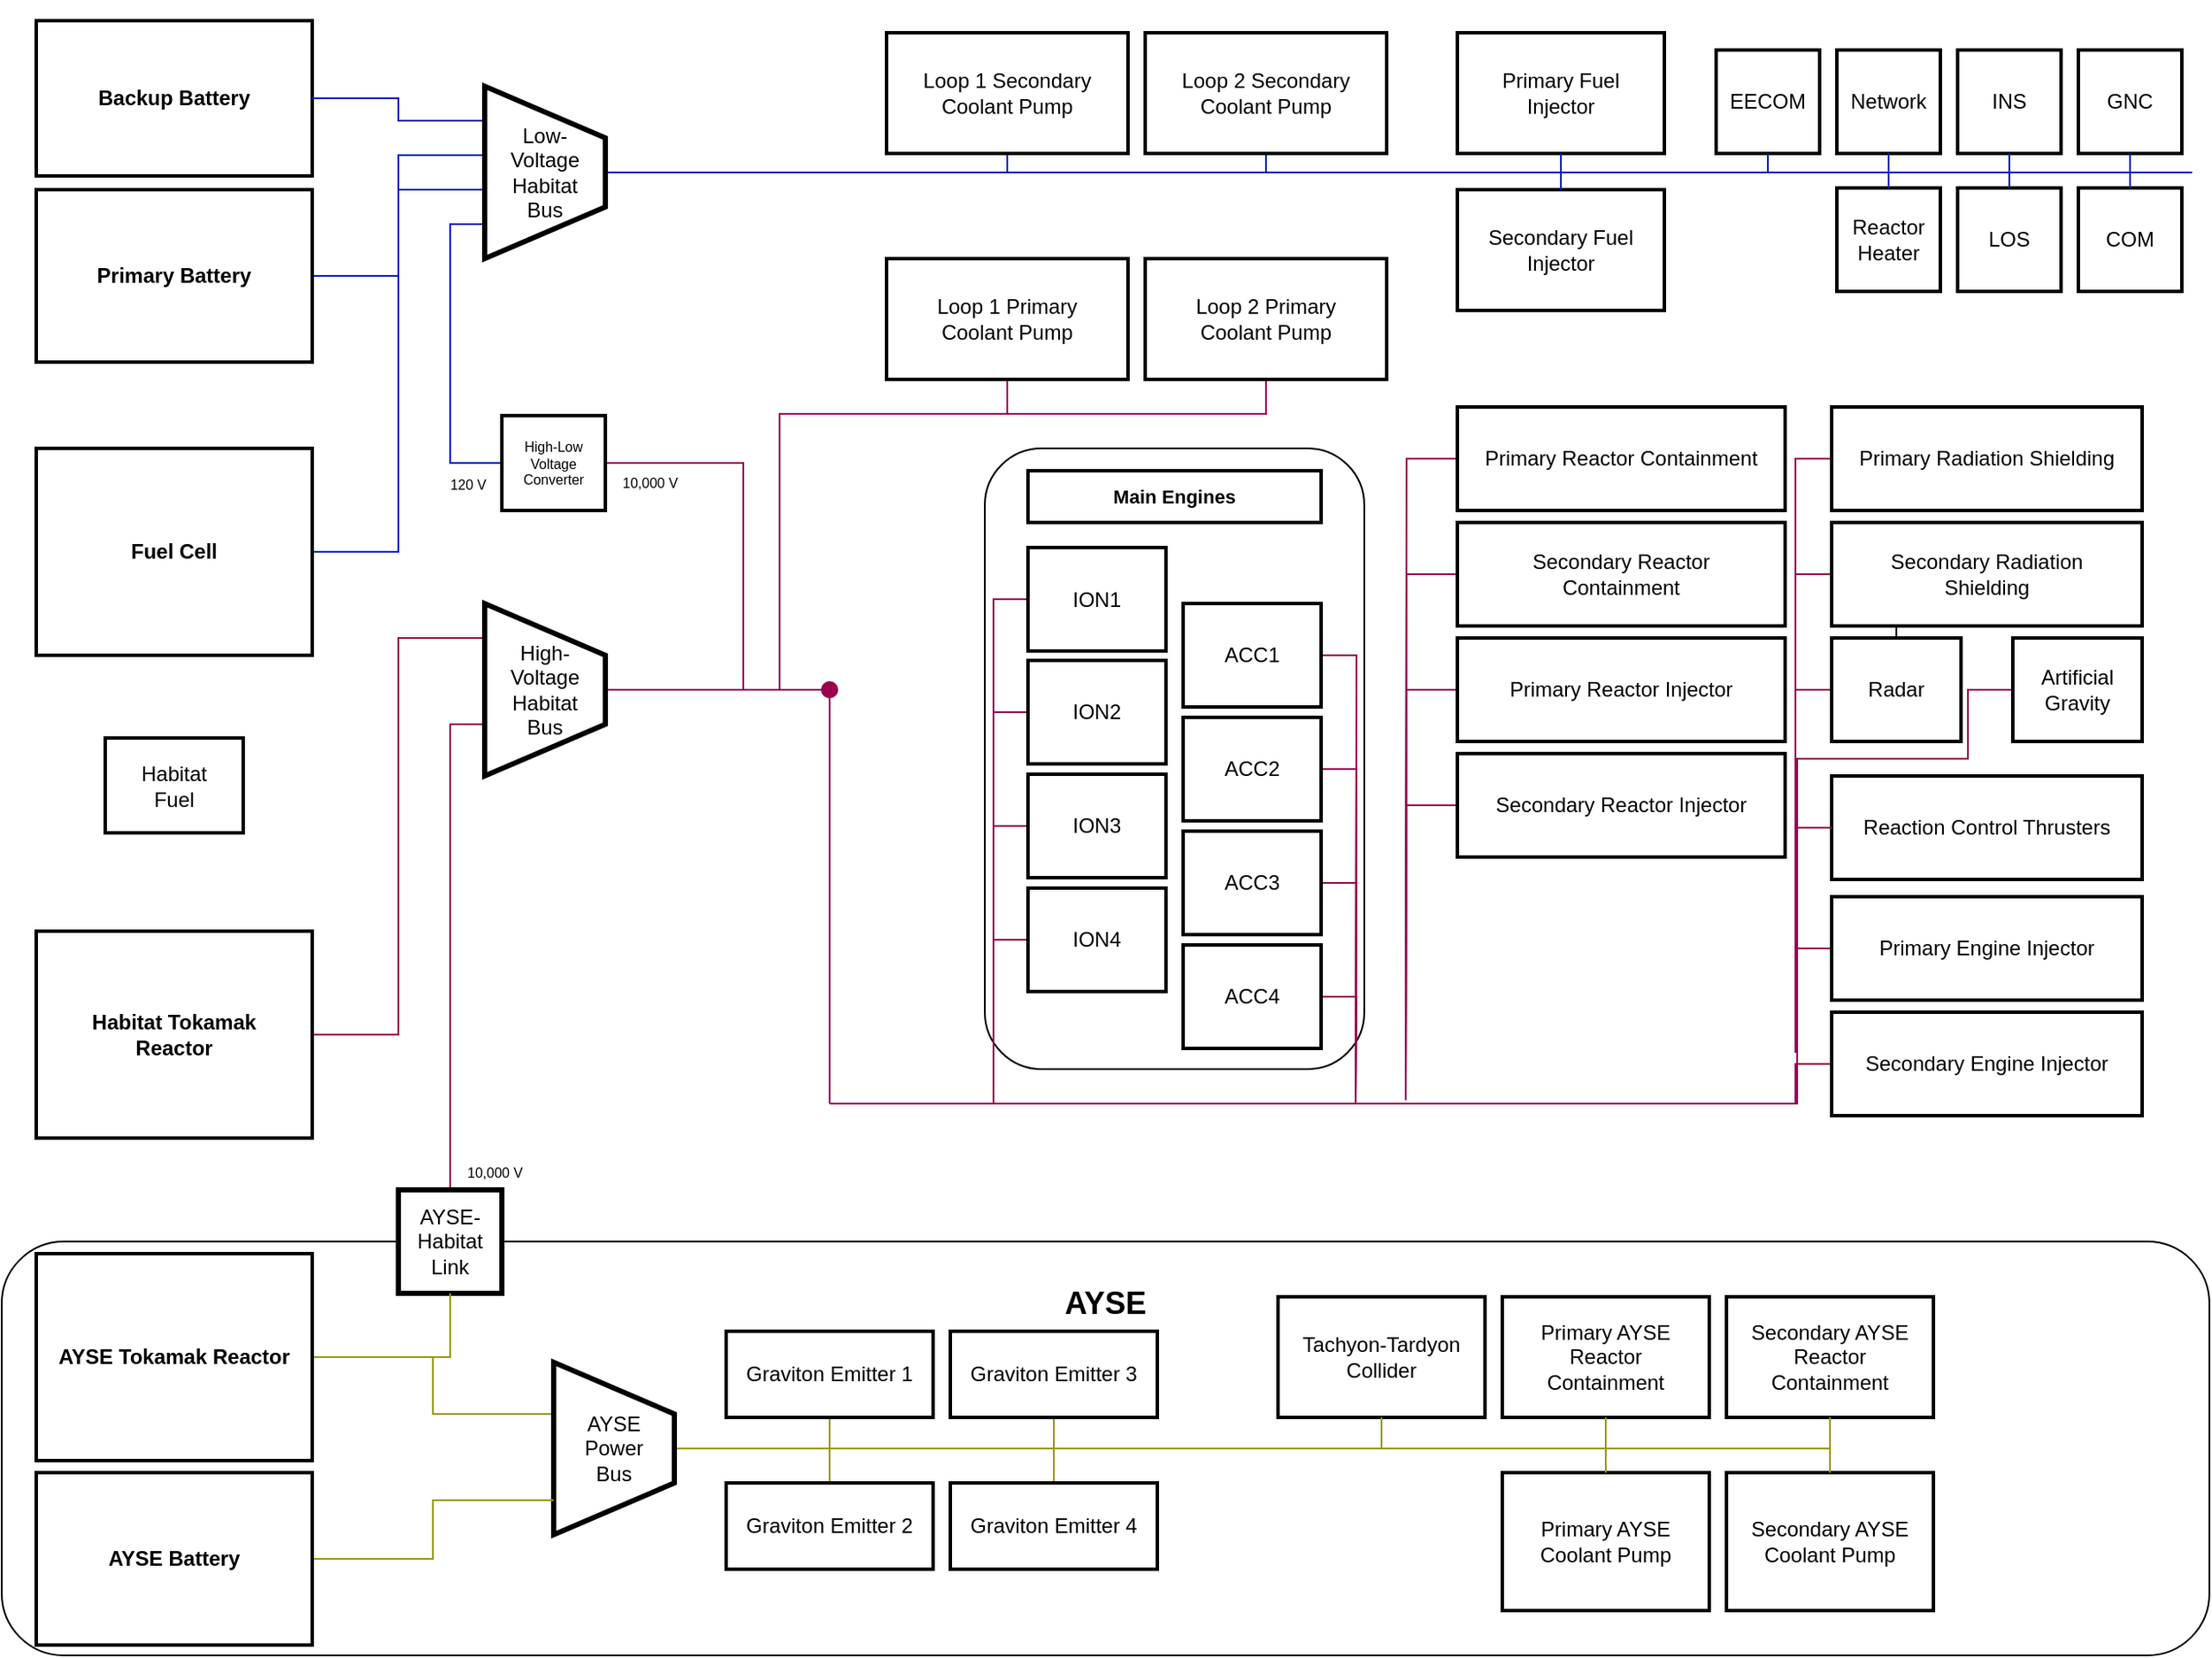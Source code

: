 <mxfile version="22.1.7" type="github">
  <diagram name="engineering powergrid" id="7e0a89b8-554c-2b80-1dc8-d5c74ca68de4">
    <mxGraphModel dx="880" dy="1004" grid="1" gridSize="10" guides="1" tooltips="1" connect="1" arrows="1" fold="1" page="1" pageScale="1" pageWidth="1280" pageHeight="960" background="none" math="0" shadow="0">
      <root>
        <mxCell id="0" />
        <mxCell id="1" parent="0" />
        <mxCell id="XPCSXLA68qlN_O1C0MtI-1" value="" style="rounded=0;whiteSpace=wrap;html=1;fillColor=none;strokeColor=none;" parent="1" vertex="1">
          <mxGeometry width="1280" height="960" as="geometry" />
        </mxCell>
        <mxCell id="myox8_UyH-Cyfy9n1glV-59" value="&lt;h2&gt;AYSE&lt;/h2&gt;" style="rounded=1;whiteSpace=wrap;html=1;fillColor=none;verticalAlign=top;labelPosition=center;verticalLabelPosition=middle;align=center;spacing=6;spacingLeft=4;spacingRight=4;" parent="1" vertex="1">
          <mxGeometry y="720" width="1280" height="240" as="geometry" />
        </mxCell>
        <mxCell id="myox8_UyH-Cyfy9n1glV-98" value="" style="rounded=1;whiteSpace=wrap;html=1;fontFamily=Helvetica;fontSize=11;fontColor=default;fillColor=none;spacing=6;spacingLeft=4;spacingRight=4;" parent="1" vertex="1">
          <mxGeometry x="570" y="260" width="220" height="360" as="geometry" />
        </mxCell>
        <mxCell id="1ztC85pV6qE-m2-LkMGd-132" value="120 V" style="edgeStyle=orthogonalEdgeStyle;shape=connector;rounded=0;jumpStyle=arc;orthogonalLoop=1;jettySize=auto;html=1;exitX=0;exitY=0.5;exitDx=0;exitDy=0;labelBackgroundColor=none;strokeColor=#001DBC;fontFamily=Helvetica;fontSize=8;fontColor=default;endArrow=none;endFill=0;fillColor=#0050ef;align=right;spacing=6;spacingLeft=4;spacingRight=4;entryX=0;entryY=0.8;entryDx=0;entryDy=0;entryPerimeter=0;" parent="1" source="1ztC85pV6qE-m2-LkMGd-64" target="1ztC85pV6qE-m2-LkMGd-18" edge="1">
          <mxGeometry x="-1.0" y="11" relative="1" as="geometry">
            <mxPoint y="1" as="offset" />
            <mxPoint x="290" y="140" as="targetPoint" />
          </mxGeometry>
        </mxCell>
        <mxCell id="_JEZ3J47ZPrk2JFdRRhO-10" style="edgeStyle=orthogonalEdgeStyle;rounded=0;orthogonalLoop=1;jettySize=auto;html=1;exitX=0;exitY=0.6;exitDx=0;exitDy=0;exitPerimeter=0;entryX=1;entryY=0.5;entryDx=0;entryDy=0;strokeColor=#001DBC;endArrow=none;endFill=0;spacing=6;spacingLeft=4;spacingRight=4;" parent="1" source="1ztC85pV6qE-m2-LkMGd-18" target="iBqOPXZgStH-W47dtHoI-1" edge="1">
          <mxGeometry relative="1" as="geometry">
            <mxPoint x="90" y="190" as="targetPoint" />
          </mxGeometry>
        </mxCell>
        <mxCell id="_JEZ3J47ZPrk2JFdRRhO-14" style="edgeStyle=orthogonalEdgeStyle;shape=connector;rounded=0;orthogonalLoop=1;jettySize=auto;html=1;exitX=0;exitY=0.4;exitDx=0;exitDy=0;exitPerimeter=0;labelBackgroundColor=default;strokeColor=#001DBC;fontFamily=Helvetica;fontSize=11;fontColor=default;endArrow=none;endFill=0;spacing=6;spacingLeft=4;spacingRight=4;entryX=1;entryY=0.5;entryDx=0;entryDy=0;" parent="1" source="1ztC85pV6qE-m2-LkMGd-18" target="iBqOPXZgStH-W47dtHoI-3" edge="1">
          <mxGeometry relative="1" as="geometry">
            <Array as="points">
              <mxPoint x="230" y="90" />
              <mxPoint x="230" y="160" />
            </Array>
            <mxPoint x="85" y="95" as="targetPoint" />
          </mxGeometry>
        </mxCell>
        <mxCell id="1ztC85pV6qE-m2-LkMGd-146" value="10,000 V" style="edgeStyle=orthogonalEdgeStyle;shape=connector;rounded=0;jumpStyle=arc;orthogonalLoop=1;jettySize=auto;html=1;exitX=0;exitY=0.7;exitDx=0;exitDy=0;exitPerimeter=0;entryX=0.5;entryY=0;entryDx=0;entryDy=0;labelBackgroundColor=none;strokeColor=#99004D;fontFamily=Helvetica;fontSize=8;fontColor=default;endArrow=none;endFill=0;align=left;spacing=6;spacingLeft=4;spacingRight=4;" parent="1" source="1ztC85pV6qE-m2-LkMGd-19" target="1ztC85pV6qE-m2-LkMGd-46" edge="1">
          <mxGeometry x="0.931" relative="1" as="geometry">
            <mxPoint as="offset" />
          </mxGeometry>
        </mxCell>
        <mxCell id="_JEZ3J47ZPrk2JFdRRhO-16" value="" style="edgeStyle=orthogonalEdgeStyle;shape=connector;rounded=0;orthogonalLoop=1;jettySize=auto;html=1;labelBackgroundColor=default;strokeColor=#99004D;fontFamily=Helvetica;fontSize=11;fontColor=default;endArrow=none;endFill=0;spacing=6;spacingLeft=4;spacingRight=4;exitX=1;exitY=0.5;exitDx=0;exitDy=0;exitPerimeter=0;" parent="1" source="1ztC85pV6qE-m2-LkMGd-19" target="_JEZ3J47ZPrk2JFdRRhO-15" edge="1">
          <mxGeometry relative="1" as="geometry" />
        </mxCell>
        <mxCell id="_JEZ3J47ZPrk2JFdRRhO-17" value="10,000 V" style="edgeStyle=orthogonalEdgeStyle;shape=connector;rounded=0;orthogonalLoop=1;jettySize=auto;html=1;labelBackgroundColor=none;strokeColor=#99004D;fontFamily=Helvetica;fontSize=8;fontColor=default;endArrow=none;endFill=0;align=left;verticalAlign=middle;entryX=1;entryY=0.5;entryDx=0;entryDy=0;spacing=6;spacingLeft=4;spacingRight=4;" parent="1" target="1ztC85pV6qE-m2-LkMGd-64" edge="1">
          <mxGeometry x="1" y="11" relative="1" as="geometry">
            <mxPoint x="504" y="322" as="targetPoint" />
            <Array as="points">
              <mxPoint x="430" y="400" />
              <mxPoint x="430" y="269" />
            </Array>
            <mxPoint as="offset" />
            <mxPoint x="450" y="400" as="sourcePoint" />
          </mxGeometry>
        </mxCell>
        <mxCell id="myox8_UyH-Cyfy9n1glV-95" style="edgeStyle=orthogonalEdgeStyle;shape=connector;rounded=0;orthogonalLoop=1;jettySize=auto;html=1;exitX=1;exitY=0.5;exitDx=0;exitDy=0;entryX=0;entryY=0.2;entryDx=0;entryDy=0;entryPerimeter=0;labelBackgroundColor=default;strokeColor=#99004D;fontFamily=Helvetica;fontSize=11;fontColor=default;endArrow=none;endFill=0;spacing=6;spacingLeft=4;spacingRight=4;" parent="1" source="iBqOPXZgStH-W47dtHoI-2" target="1ztC85pV6qE-m2-LkMGd-19" edge="1">
          <mxGeometry relative="1" as="geometry">
            <Array as="points" />
            <mxPoint x="100" y="400.0" as="sourcePoint" />
          </mxGeometry>
        </mxCell>
        <mxCell id="myox8_UyH-Cyfy9n1glV-103" style="edgeStyle=orthogonalEdgeStyle;shape=connector;rounded=0;orthogonalLoop=1;jettySize=auto;html=1;exitX=1;exitY=0.5;exitDx=0;exitDy=0;exitPerimeter=0;labelBackgroundColor=default;strokeColor=#001DBC;fontFamily=Helvetica;fontSize=12;fontColor=default;endArrow=none;endFill=0;spacing=6;spacingLeft=4;spacingRight=4;" parent="1" source="1ztC85pV6qE-m2-LkMGd-18" edge="1">
          <mxGeometry relative="1" as="geometry">
            <mxPoint x="1270" y="100" as="targetPoint" />
          </mxGeometry>
        </mxCell>
        <mxCell id="1ztC85pV6qE-m2-LkMGd-19" value="&lt;div style=&quot;font-size: 12px;&quot;&gt;High-Voltage Habitat Bus&lt;br style=&quot;font-size: 12px;&quot;&gt;&lt;/div&gt;" style="shape=stencil(rZXhbsIgEMefhq+Gcpu6j6Zz74EVVyKDBjqdb++1tHWz0swCaZrc/Xs/esflIJC7kleCMFoSeCeMZZTiG+3znc1dJYraO0/cSr5TwiuutuYoznJfdwypS2Fl3aiwJXSD3zQP5IXRGiHSaPdH+aUjjEuNsfTHw7rtL521yLxN2MdsBItHQDziJR7xGo9YxiNW8Yh1POLteUSWoJwLwJWgRfvNb5BZf7PElaDbH2U1o8DjrNapsgp0DOToCY0ZyHe8OH5a863346igdjBWPBAGWSrlR+BEXhVvhuNI6OUvcxLB1p6qWA9QUgcBwwh/BjEEdZBVAgb8i1Eo46ZKif5ANfEyC51DGzY6yNbrL8DWcQU=);whiteSpace=wrap;html=1;strokeWidth=3;align=center;fontSize=12;spacing=6;spacingLeft=4;spacingRight=4;" parent="1" vertex="1">
          <mxGeometry x="280" y="350" width="70" height="100" as="geometry" />
        </mxCell>
        <mxCell id="1ztC85pV6qE-m2-LkMGd-64" value="High-Low Voltage Converter" style="rounded=0;whiteSpace=wrap;html=1;shadow=0;dashed=0;pointerEvents=1;strokeColor=default;strokeWidth=2;fontFamily=Helvetica;fontSize=8;fontColor=default;fillColor=default;align=center;spacing=6;spacingLeft=4;spacingRight=4;" parent="1" vertex="1">
          <mxGeometry x="290" y="241" width="60" height="55" as="geometry" />
        </mxCell>
        <mxCell id="myox8_UyH-Cyfy9n1glV-69" style="edgeStyle=orthogonalEdgeStyle;shape=connector;rounded=0;orthogonalLoop=1;jettySize=auto;html=1;exitX=0;exitY=0.5;exitDx=0;exitDy=0;labelBackgroundColor=default;strokeColor=#99004D;fontFamily=Helvetica;fontSize=11;fontColor=default;endArrow=none;endFill=0;spacing=6;spacingLeft=4;spacingRight=4;" parent="1" source="1ztC85pV6qE-m2-LkMGd-78" edge="1">
          <mxGeometry relative="1" as="geometry">
            <mxPoint x="1040" y="640" as="targetPoint" />
            <Array as="points">
              <mxPoint x="1040" y="400" />
              <mxPoint x="1040" y="535" />
              <mxPoint x="1041" y="535" />
              <mxPoint x="1041" y="640" />
            </Array>
          </mxGeometry>
        </mxCell>
        <mxCell id="YNG6cmj127ah9UYwoeb--23" value="" style="edgeStyle=orthogonalEdgeStyle;rounded=0;orthogonalLoop=1;jettySize=auto;html=1;" edge="1" parent="1" source="1ztC85pV6qE-m2-LkMGd-78" target="_JEZ3J47ZPrk2JFdRRhO-18">
          <mxGeometry relative="1" as="geometry" />
        </mxCell>
        <mxCell id="1ztC85pV6qE-m2-LkMGd-78" value="Radar" style="rounded=0;whiteSpace=wrap;html=1;shadow=0;dashed=0;pointerEvents=1;strokeColor=default;strokeWidth=2;fontFamily=Helvetica;fontSize=12;fontColor=default;fillColor=default;spacing=6;spacingLeft=4;spacingRight=4;" parent="1" vertex="1">
          <mxGeometry x="1061" y="370" width="75" height="60" as="geometry" />
        </mxCell>
        <mxCell id="myox8_UyH-Cyfy9n1glV-70" style="edgeStyle=orthogonalEdgeStyle;shape=connector;rounded=0;orthogonalLoop=1;jettySize=auto;html=1;exitX=0;exitY=0.5;exitDx=0;exitDy=0;labelBackgroundColor=default;strokeColor=#99004D;fontFamily=Helvetica;fontSize=11;fontColor=default;endArrow=none;endFill=0;spacing=6;spacingLeft=4;spacingRight=4;" parent="1" source="1ztC85pV6qE-m2-LkMGd-79" edge="1">
          <mxGeometry relative="1" as="geometry">
            <mxPoint x="1040" y="640" as="targetPoint" />
            <Array as="points">
              <mxPoint x="1140" y="400" />
              <mxPoint x="1140" y="440" />
              <mxPoint x="1041" y="440" />
              <mxPoint x="1041" y="640" />
            </Array>
          </mxGeometry>
        </mxCell>
        <mxCell id="1ztC85pV6qE-m2-LkMGd-79" value="&lt;div&gt;Artificial Gravity&lt;/div&gt;" style="rounded=0;whiteSpace=wrap;html=1;shadow=0;dashed=0;pointerEvents=1;strokeColor=default;strokeWidth=2;fontFamily=Helvetica;fontSize=12;fontColor=default;fillColor=default;spacing=6;spacingLeft=4;spacingRight=4;" parent="1" vertex="1">
          <mxGeometry x="1166" y="370" width="75" height="60" as="geometry" />
        </mxCell>
        <mxCell id="myox8_UyH-Cyfy9n1glV-66" style="edgeStyle=orthogonalEdgeStyle;shape=connector;rounded=0;orthogonalLoop=1;jettySize=auto;html=1;labelBackgroundColor=default;strokeColor=#99004D;fontFamily=Helvetica;fontSize=11;fontColor=default;endArrow=none;endFill=0;spacing=6;spacingLeft=4;spacingRight=4;exitX=1.017;exitY=0.6;exitDx=0;exitDy=0;exitPerimeter=0;" parent="1" source="_JEZ3J47ZPrk2JFdRRhO-15" edge="1">
          <mxGeometry relative="1" as="geometry">
            <mxPoint x="480" y="640" as="targetPoint" />
          </mxGeometry>
        </mxCell>
        <mxCell id="_JEZ3J47ZPrk2JFdRRhO-15" value="" style="shape=waypoint;sketch=0;size=6;pointerEvents=1;points=[];fillColor=default;resizable=0;rotatable=0;perimeter=centerPerimeter;snapToPoint=1;strokeWidth=3;strokeColor=#99004D;spacing=6;spacingLeft=4;spacingRight=4;" parent="1" vertex="1">
          <mxGeometry x="470" y="390" width="20" height="20" as="geometry" />
        </mxCell>
        <mxCell id="myox8_UyH-Cyfy9n1glV-68" style="edgeStyle=orthogonalEdgeStyle;shape=connector;rounded=0;orthogonalLoop=1;jettySize=auto;html=1;exitX=0;exitY=0.5;exitDx=0;exitDy=0;labelBackgroundColor=default;strokeColor=#99004D;fontFamily=Helvetica;fontSize=11;fontColor=default;endArrow=none;endFill=0;spacing=6;spacingLeft=4;spacingRight=4;" parent="1" source="_JEZ3J47ZPrk2JFdRRhO-18" edge="1">
          <mxGeometry relative="1" as="geometry">
            <mxPoint x="1040" y="640" as="targetPoint" />
            <Array as="points">
              <mxPoint x="1040" y="333" />
              <mxPoint x="1040" y="502" />
              <mxPoint x="1041" y="502" />
              <mxPoint x="1041" y="640" />
            </Array>
          </mxGeometry>
        </mxCell>
        <mxCell id="_JEZ3J47ZPrk2JFdRRhO-18" value="Secondary Radiation Shielding" style="rounded=0;whiteSpace=wrap;html=1;shadow=0;dashed=0;pointerEvents=1;strokeColor=default;strokeWidth=2;fontFamily=Helvetica;fontSize=12;fontColor=default;fillColor=default;spacing=6;spacingLeft=4;spacingRight=4;" parent="1" vertex="1">
          <mxGeometry x="1061" y="303" width="180" height="60" as="geometry" />
        </mxCell>
        <mxCell id="myox8_UyH-Cyfy9n1glV-67" style="edgeStyle=orthogonalEdgeStyle;shape=connector;rounded=0;orthogonalLoop=1;jettySize=auto;html=1;exitX=0;exitY=0.5;exitDx=0;exitDy=0;labelBackgroundColor=default;strokeColor=#99004D;fontFamily=Helvetica;fontSize=11;fontColor=default;endArrow=none;endFill=0;spacing=6;spacingLeft=4;spacingRight=4;" parent="1" source="_JEZ3J47ZPrk2JFdRRhO-19" edge="1">
          <mxGeometry relative="1" as="geometry">
            <mxPoint x="1040" y="640" as="targetPoint" />
            <Array as="points">
              <mxPoint x="1040" y="266" />
              <mxPoint x="1040" y="468" />
              <mxPoint x="1041" y="468" />
              <mxPoint x="1041" y="640" />
            </Array>
          </mxGeometry>
        </mxCell>
        <mxCell id="_JEZ3J47ZPrk2JFdRRhO-19" value="Primary Radiation Shielding" style="rounded=0;whiteSpace=wrap;html=1;shadow=0;dashed=0;pointerEvents=1;strokeColor=default;strokeWidth=2;fontFamily=Helvetica;fontSize=12;fontColor=default;fillColor=default;spacing=6;spacingLeft=4;spacingRight=4;" parent="1" vertex="1">
          <mxGeometry x="1061" y="236" width="180" height="60" as="geometry" />
        </mxCell>
        <mxCell id="myox8_UyH-Cyfy9n1glV-22" style="edgeStyle=orthogonalEdgeStyle;shape=connector;rounded=0;orthogonalLoop=1;jettySize=auto;html=1;exitX=0;exitY=0.5;exitDx=0;exitDy=0;labelBackgroundColor=default;strokeColor=#99004D;fontFamily=Helvetica;fontSize=12;fontColor=default;endArrow=none;endFill=0;spacing=6;spacingLeft=4;spacingRight=4;" parent="1" source="_JEZ3J47ZPrk2JFdRRhO-20" edge="1">
          <mxGeometry relative="1" as="geometry">
            <mxPoint x="814" y="638" as="targetPoint" />
          </mxGeometry>
        </mxCell>
        <mxCell id="_JEZ3J47ZPrk2JFdRRhO-20" value="&lt;div&gt;Primary Reactor Containment&lt;/div&gt;" style="rounded=0;html=1;shadow=0;dashed=0;pointerEvents=1;strokeColor=default;strokeWidth=2;fontFamily=Helvetica;fontSize=12;fontColor=default;fillColor=default;whiteSpace=wrap;spacing=6;spacingLeft=4;spacingRight=4;" parent="1" vertex="1">
          <mxGeometry x="844" y="236" width="190" height="60" as="geometry" />
        </mxCell>
        <mxCell id="myox8_UyH-Cyfy9n1glV-33" style="edgeStyle=orthogonalEdgeStyle;shape=connector;rounded=0;orthogonalLoop=1;jettySize=auto;html=1;exitX=0;exitY=0.5;exitDx=0;exitDy=0;labelBackgroundColor=default;strokeColor=#99004D;fontFamily=Helvetica;fontSize=12;fontColor=default;endArrow=none;endFill=0;spacing=6;spacingLeft=4;spacingRight=4;" parent="1" source="_JEZ3J47ZPrk2JFdRRhO-21" edge="1">
          <mxGeometry relative="1" as="geometry">
            <mxPoint x="814" y="638" as="targetPoint" />
          </mxGeometry>
        </mxCell>
        <mxCell id="_JEZ3J47ZPrk2JFdRRhO-21" value="Secondary Reactor Containment" style="rounded=0;whiteSpace=wrap;html=1;shadow=0;dashed=0;pointerEvents=1;strokeColor=default;strokeWidth=2;fontFamily=Helvetica;fontSize=12;fontColor=default;fillColor=default;spacing=6;spacingLeft=4;spacingRight=4;" parent="1" vertex="1">
          <mxGeometry x="844" y="303" width="190" height="60" as="geometry" />
        </mxCell>
        <mxCell id="myox8_UyH-Cyfy9n1glV-32" style="edgeStyle=orthogonalEdgeStyle;shape=connector;rounded=0;orthogonalLoop=1;jettySize=auto;html=1;exitX=0;exitY=0.5;exitDx=0;exitDy=0;labelBackgroundColor=default;strokeColor=#99004D;fontFamily=Helvetica;fontSize=12;fontColor=default;endArrow=none;endFill=0;spacing=6;spacingLeft=4;spacingRight=4;" parent="1" source="_JEZ3J47ZPrk2JFdRRhO-22" edge="1">
          <mxGeometry relative="1" as="geometry">
            <mxPoint x="814" y="638" as="targetPoint" />
          </mxGeometry>
        </mxCell>
        <mxCell id="_JEZ3J47ZPrk2JFdRRhO-22" value="Primary Reactor Injector" style="rounded=0;whiteSpace=wrap;html=1;shadow=0;dashed=0;pointerEvents=1;strokeColor=default;strokeWidth=2;fontFamily=Helvetica;fontSize=12;fontColor=default;fillColor=default;spacing=6;spacingLeft=4;spacingRight=4;" parent="1" vertex="1">
          <mxGeometry x="844" y="370" width="190" height="60" as="geometry" />
        </mxCell>
        <mxCell id="myox8_UyH-Cyfy9n1glV-31" style="edgeStyle=orthogonalEdgeStyle;shape=connector;rounded=0;orthogonalLoop=1;jettySize=auto;html=1;exitX=0;exitY=0.5;exitDx=0;exitDy=0;labelBackgroundColor=default;strokeColor=#99004D;fontFamily=Helvetica;fontSize=12;fontColor=default;endArrow=none;endFill=0;spacing=6;spacingLeft=4;spacingRight=4;" parent="1" source="_JEZ3J47ZPrk2JFdRRhO-23" edge="1">
          <mxGeometry relative="1" as="geometry">
            <mxPoint x="814" y="638" as="targetPoint" />
          </mxGeometry>
        </mxCell>
        <mxCell id="_JEZ3J47ZPrk2JFdRRhO-23" value="Secondary Reactor Injector" style="rounded=0;whiteSpace=wrap;html=1;shadow=0;dashed=0;pointerEvents=1;strokeColor=default;strokeWidth=2;fontFamily=Helvetica;fontSize=12;fontColor=default;fillColor=default;spacing=6;spacingLeft=4;spacingRight=4;" parent="1" vertex="1">
          <mxGeometry x="844" y="437" width="190" height="60" as="geometry" />
        </mxCell>
        <mxCell id="myox8_UyH-Cyfy9n1glV-71" style="edgeStyle=orthogonalEdgeStyle;shape=connector;rounded=0;orthogonalLoop=1;jettySize=auto;html=1;exitX=0;exitY=0.5;exitDx=0;exitDy=0;labelBackgroundColor=default;strokeColor=#99004D;fontFamily=Helvetica;fontSize=11;fontColor=default;endArrow=none;endFill=0;spacing=6;spacingLeft=4;spacingRight=4;" parent="1" source="_JEZ3J47ZPrk2JFdRRhO-24" edge="1">
          <mxGeometry relative="1" as="geometry">
            <mxPoint x="575" y="640" as="targetPoint" />
          </mxGeometry>
        </mxCell>
        <mxCell id="_JEZ3J47ZPrk2JFdRRhO-24" value="ION1" style="rounded=0;html=1;shadow=0;dashed=0;pointerEvents=1;strokeColor=default;strokeWidth=2;fontFamily=Helvetica;fontSize=12;fontColor=default;fillColor=default;whiteSpace=wrap;spacing=6;spacingLeft=4;spacingRight=4;" parent="1" vertex="1">
          <mxGeometry x="595" y="317.5" width="80" height="60" as="geometry" />
        </mxCell>
        <mxCell id="myox8_UyH-Cyfy9n1glV-75" style="edgeStyle=orthogonalEdgeStyle;shape=connector;rounded=0;orthogonalLoop=1;jettySize=auto;html=1;exitX=1;exitY=0.5;exitDx=0;exitDy=0;labelBackgroundColor=default;strokeColor=#99004D;fontFamily=Helvetica;fontSize=11;fontColor=default;endArrow=none;endFill=0;spacing=6;spacingLeft=4;spacingRight=4;" parent="1" source="_JEZ3J47ZPrk2JFdRRhO-27" edge="1">
          <mxGeometry relative="1" as="geometry">
            <mxPoint x="785" y="640" as="targetPoint" />
          </mxGeometry>
        </mxCell>
        <mxCell id="_JEZ3J47ZPrk2JFdRRhO-27" value="ACC1" style="rounded=0;html=1;shadow=0;dashed=0;pointerEvents=1;strokeColor=default;strokeWidth=2;fontFamily=Helvetica;fontSize=12;fontColor=default;fillColor=default;whiteSpace=wrap;spacing=6;spacingLeft=4;spacingRight=4;" parent="1" vertex="1">
          <mxGeometry x="685" y="350" width="80" height="60" as="geometry" />
        </mxCell>
        <mxCell id="myox8_UyH-Cyfy9n1glV-76" style="edgeStyle=orthogonalEdgeStyle;shape=connector;rounded=0;orthogonalLoop=1;jettySize=auto;html=1;exitX=0;exitY=0.5;exitDx=0;exitDy=0;labelBackgroundColor=default;strokeColor=#99004D;fontFamily=Helvetica;fontSize=11;fontColor=default;endArrow=none;endFill=0;spacing=6;spacingLeft=4;spacingRight=4;" parent="1" source="_JEZ3J47ZPrk2JFdRRhO-32" edge="1">
          <mxGeometry relative="1" as="geometry">
            <mxPoint x="575" y="640" as="targetPoint" />
          </mxGeometry>
        </mxCell>
        <mxCell id="_JEZ3J47ZPrk2JFdRRhO-32" value="ION2" style="rounded=0;html=1;shadow=0;dashed=0;pointerEvents=1;strokeColor=default;strokeWidth=2;fontFamily=Helvetica;fontSize=12;fontColor=default;fillColor=default;whiteSpace=wrap;spacing=6;spacingLeft=4;spacingRight=4;" parent="1" vertex="1">
          <mxGeometry x="595" y="383" width="80" height="60" as="geometry" />
        </mxCell>
        <mxCell id="myox8_UyH-Cyfy9n1glV-77" style="edgeStyle=orthogonalEdgeStyle;shape=connector;rounded=0;orthogonalLoop=1;jettySize=auto;html=1;exitX=1;exitY=0.5;exitDx=0;exitDy=0;labelBackgroundColor=default;strokeColor=#99004D;fontFamily=Helvetica;fontSize=11;fontColor=default;endArrow=none;endFill=0;spacing=6;spacingLeft=4;spacingRight=4;" parent="1" source="_JEZ3J47ZPrk2JFdRRhO-33" edge="1">
          <mxGeometry relative="1" as="geometry">
            <mxPoint x="785" y="640" as="targetPoint" />
          </mxGeometry>
        </mxCell>
        <mxCell id="_JEZ3J47ZPrk2JFdRRhO-33" value="ACC2" style="rounded=0;html=1;shadow=0;dashed=0;pointerEvents=1;strokeColor=default;strokeWidth=2;fontFamily=Helvetica;fontSize=12;fontColor=default;fillColor=default;whiteSpace=wrap;spacing=6;spacingLeft=4;spacingRight=4;" parent="1" vertex="1">
          <mxGeometry x="685" y="416" width="80" height="60" as="geometry" />
        </mxCell>
        <mxCell id="myox8_UyH-Cyfy9n1glV-78" style="edgeStyle=orthogonalEdgeStyle;shape=connector;rounded=0;orthogonalLoop=1;jettySize=auto;html=1;exitX=0;exitY=0.5;exitDx=0;exitDy=0;labelBackgroundColor=default;strokeColor=#99004D;fontFamily=Helvetica;fontSize=11;fontColor=default;endArrow=none;endFill=0;spacing=6;spacingLeft=4;spacingRight=4;" parent="1" source="_JEZ3J47ZPrk2JFdRRhO-34" edge="1">
          <mxGeometry relative="1" as="geometry">
            <mxPoint x="575" y="640" as="targetPoint" />
          </mxGeometry>
        </mxCell>
        <mxCell id="_JEZ3J47ZPrk2JFdRRhO-34" value="ION3" style="rounded=0;html=1;shadow=0;dashed=0;pointerEvents=1;strokeColor=default;strokeWidth=2;fontFamily=Helvetica;fontSize=12;fontColor=default;fillColor=default;whiteSpace=wrap;spacing=6;spacingLeft=4;spacingRight=4;" parent="1" vertex="1">
          <mxGeometry x="595" y="449" width="80" height="60" as="geometry" />
        </mxCell>
        <mxCell id="myox8_UyH-Cyfy9n1glV-79" style="edgeStyle=orthogonalEdgeStyle;shape=connector;rounded=0;orthogonalLoop=1;jettySize=auto;html=1;exitX=1;exitY=0.5;exitDx=0;exitDy=0;labelBackgroundColor=default;strokeColor=#99004D;fontFamily=Helvetica;fontSize=11;fontColor=default;endArrow=none;endFill=0;spacing=6;spacingLeft=4;spacingRight=4;" parent="1" source="_JEZ3J47ZPrk2JFdRRhO-35" edge="1">
          <mxGeometry relative="1" as="geometry">
            <mxPoint x="785" y="640" as="targetPoint" />
          </mxGeometry>
        </mxCell>
        <mxCell id="_JEZ3J47ZPrk2JFdRRhO-35" value="ACC3" style="rounded=0;html=1;shadow=0;dashed=0;pointerEvents=1;strokeColor=default;strokeWidth=2;fontFamily=Helvetica;fontSize=12;fontColor=default;fillColor=default;whiteSpace=wrap;spacing=6;spacingLeft=4;spacingRight=4;" parent="1" vertex="1">
          <mxGeometry x="685" y="482" width="80" height="60" as="geometry" />
        </mxCell>
        <mxCell id="myox8_UyH-Cyfy9n1glV-80" style="edgeStyle=orthogonalEdgeStyle;shape=connector;rounded=0;orthogonalLoop=1;jettySize=auto;html=1;exitX=0;exitY=0.5;exitDx=0;exitDy=0;labelBackgroundColor=default;strokeColor=#99004D;fontFamily=Helvetica;fontSize=11;fontColor=default;endArrow=none;endFill=0;spacing=6;spacingLeft=4;spacingRight=4;" parent="1" source="_JEZ3J47ZPrk2JFdRRhO-36" edge="1">
          <mxGeometry relative="1" as="geometry">
            <mxPoint x="575" y="640" as="targetPoint" />
          </mxGeometry>
        </mxCell>
        <mxCell id="_JEZ3J47ZPrk2JFdRRhO-36" value="ION4" style="rounded=0;html=1;shadow=0;dashed=0;pointerEvents=1;strokeColor=default;strokeWidth=2;fontFamily=Helvetica;fontSize=12;fontColor=default;fillColor=default;whiteSpace=wrap;spacing=6;spacingLeft=4;spacingRight=4;" parent="1" vertex="1">
          <mxGeometry x="595" y="515" width="80" height="60" as="geometry" />
        </mxCell>
        <mxCell id="myox8_UyH-Cyfy9n1glV-81" style="edgeStyle=orthogonalEdgeStyle;shape=connector;rounded=0;orthogonalLoop=1;jettySize=auto;html=1;exitX=1;exitY=0.5;exitDx=0;exitDy=0;labelBackgroundColor=default;strokeColor=#99004D;fontFamily=Helvetica;fontSize=11;fontColor=default;endArrow=none;endFill=0;spacing=6;spacingLeft=4;spacingRight=4;" parent="1" source="_JEZ3J47ZPrk2JFdRRhO-37" edge="1">
          <mxGeometry relative="1" as="geometry">
            <mxPoint x="785" y="640" as="targetPoint" />
          </mxGeometry>
        </mxCell>
        <mxCell id="_JEZ3J47ZPrk2JFdRRhO-37" value="ACC4" style="rounded=0;html=1;shadow=0;dashed=0;pointerEvents=1;strokeColor=default;strokeWidth=2;fontFamily=Helvetica;fontSize=12;fontColor=default;fillColor=default;whiteSpace=wrap;spacing=6;spacingLeft=4;spacingRight=4;" parent="1" vertex="1">
          <mxGeometry x="685" y="548" width="80" height="60" as="geometry" />
        </mxCell>
        <mxCell id="myox8_UyH-Cyfy9n1glV-5" value="Primary Fuel Injector" style="rounded=0;whiteSpace=wrap;html=1;shadow=0;dashed=0;pointerEvents=1;strokeColor=default;strokeWidth=2;fontFamily=Helvetica;fontSize=12;fontColor=default;fillColor=default;spacing=6;spacingLeft=4;spacingRight=4;" parent="1" vertex="1">
          <mxGeometry x="844" y="19" width="120" height="70" as="geometry" />
        </mxCell>
        <mxCell id="myox8_UyH-Cyfy9n1glV-11" value="" style="html=1;rounded=0;labelBackgroundColor=default;strokeColor=#99004D;fontFamily=Helvetica;fontSize=11;fontColor=default;endArrow=none;endFill=0;spacing=6;spacingLeft=4;spacingRight=4;" parent="1" edge="1">
          <mxGeometry width="100" relative="1" as="geometry">
            <mxPoint x="480" y="640" as="sourcePoint" />
            <mxPoint x="1040" y="640" as="targetPoint" />
          </mxGeometry>
        </mxCell>
        <mxCell id="myox8_UyH-Cyfy9n1glV-36" style="edgeStyle=orthogonalEdgeStyle;shape=connector;rounded=0;orthogonalLoop=1;jettySize=auto;html=1;exitX=0;exitY=0.5;exitDx=0;exitDy=0;labelBackgroundColor=default;strokeColor=#99004D;fontFamily=Helvetica;fontSize=12;fontColor=default;endArrow=none;endFill=0;spacing=6;spacingLeft=4;spacingRight=4;" parent="1" source="myox8_UyH-Cyfy9n1glV-34" edge="1">
          <mxGeometry relative="1" as="geometry">
            <mxPoint x="1040" y="640" as="targetPoint" />
            <Array as="points">
              <mxPoint x="1040" y="550" />
              <mxPoint x="1040" y="610" />
              <mxPoint x="1041" y="610" />
              <mxPoint x="1041" y="640" />
            </Array>
          </mxGeometry>
        </mxCell>
        <mxCell id="myox8_UyH-Cyfy9n1glV-34" value="Primary Engine Injector" style="rounded=0;whiteSpace=wrap;html=1;shadow=0;dashed=0;pointerEvents=1;strokeColor=default;strokeWidth=2;fontFamily=Helvetica;fontSize=12;fontColor=default;fillColor=default;spacing=6;spacingLeft=4;spacingRight=4;" parent="1" vertex="1">
          <mxGeometry x="1061" y="520" width="180" height="60" as="geometry" />
        </mxCell>
        <mxCell id="myox8_UyH-Cyfy9n1glV-64" style="edgeStyle=orthogonalEdgeStyle;shape=connector;rounded=0;orthogonalLoop=1;jettySize=auto;html=1;exitX=0;exitY=0.5;exitDx=0;exitDy=0;labelBackgroundColor=default;strokeColor=#99004D;fontFamily=Helvetica;fontSize=11;fontColor=default;endArrow=none;endFill=0;spacing=6;spacingLeft=4;spacingRight=4;" parent="1" source="myox8_UyH-Cyfy9n1glV-35" edge="1">
          <mxGeometry relative="1" as="geometry">
            <mxPoint x="1040" y="640" as="targetPoint" />
          </mxGeometry>
        </mxCell>
        <mxCell id="myox8_UyH-Cyfy9n1glV-35" value="Secondary Engine Injector" style="rounded=0;whiteSpace=wrap;html=1;shadow=0;dashed=0;pointerEvents=1;strokeColor=default;strokeWidth=2;fontFamily=Helvetica;fontSize=12;fontColor=default;fillColor=default;spacing=6;spacingLeft=4;spacingRight=4;" parent="1" vertex="1">
          <mxGeometry x="1061" y="587" width="180" height="60" as="geometry" />
        </mxCell>
        <mxCell id="myox8_UyH-Cyfy9n1glV-128" style="edgeStyle=orthogonalEdgeStyle;shape=connector;rounded=0;jumpStyle=arc;orthogonalLoop=1;jettySize=auto;html=1;exitX=1;exitY=0.5;exitDx=0;exitDy=0;entryX=0;entryY=0.3;entryDx=0;entryDy=0;entryPerimeter=0;labelBackgroundColor=none;strokeColor=#999900;fontFamily=Helvetica;fontSize=8;fontColor=default;endArrow=none;endFill=0;spacing=6;spacingLeft=4;spacingRight=4;" parent="1" source="iBqOPXZgStH-W47dtHoI-5" target="myox8_UyH-Cyfy9n1glV-126" edge="1">
          <mxGeometry relative="1" as="geometry">
            <mxPoint x="110" y="800" as="sourcePoint" />
          </mxGeometry>
        </mxCell>
        <mxCell id="1ztC85pV6qE-m2-LkMGd-46" value="AYSE-Habitat Link" style="rounded=0;whiteSpace=wrap;html=1;fillColor=default;strokeWidth=3;spacing=6;spacingLeft=4;spacingRight=4;" parent="1" vertex="1">
          <mxGeometry x="230" y="690" width="60" height="60" as="geometry" />
        </mxCell>
        <mxCell id="myox8_UyH-Cyfy9n1glV-87" style="edgeStyle=orthogonalEdgeStyle;shape=connector;rounded=0;orthogonalLoop=1;jettySize=auto;html=1;exitX=0.5;exitY=1;exitDx=0;exitDy=0;labelBackgroundColor=default;strokeColor=#99004D;fontFamily=Helvetica;fontSize=11;fontColor=default;endArrow=none;endFill=0;spacing=6;spacingLeft=4;spacingRight=4;" parent="1" source="myox8_UyH-Cyfy9n1glV-82" edge="1">
          <mxGeometry relative="1" as="geometry">
            <mxPoint x="450" y="400" as="targetPoint" />
            <Array as="points">
              <mxPoint x="583" y="240" />
              <mxPoint x="451" y="240" />
              <mxPoint x="451" y="400" />
            </Array>
          </mxGeometry>
        </mxCell>
        <mxCell id="myox8_UyH-Cyfy9n1glV-88" style="edgeStyle=orthogonalEdgeStyle;shape=connector;rounded=0;orthogonalLoop=1;jettySize=auto;html=1;exitX=0.5;exitY=1;exitDx=0;exitDy=0;labelBackgroundColor=default;strokeColor=#99004D;fontFamily=Helvetica;fontSize=11;fontColor=default;endArrow=none;endFill=0;spacing=6;spacingLeft=4;spacingRight=4;" parent="1" source="myox8_UyH-Cyfy9n1glV-83" edge="1">
          <mxGeometry relative="1" as="geometry">
            <mxPoint x="450" y="400" as="targetPoint" />
            <Array as="points">
              <mxPoint x="733" y="240" />
              <mxPoint x="451" y="240" />
              <mxPoint x="451" y="400" />
            </Array>
          </mxGeometry>
        </mxCell>
        <mxCell id="myox8_UyH-Cyfy9n1glV-83" value="Loop 2 Primary Coolant Pump" style="rounded=0;html=1;shadow=0;dashed=0;pointerEvents=1;strokeColor=default;strokeWidth=2;fontFamily=Helvetica;fontSize=12;fontColor=default;fillColor=default;whiteSpace=wrap;spacing=6;spacingLeft=4;spacingRight=4;" parent="1" vertex="1">
          <mxGeometry x="663" y="150" width="140" height="70" as="geometry" />
        </mxCell>
        <mxCell id="myox8_UyH-Cyfy9n1glV-93" style="edgeStyle=orthogonalEdgeStyle;shape=connector;rounded=0;orthogonalLoop=1;jettySize=auto;html=1;exitX=0.5;exitY=1;exitDx=0;exitDy=0;labelBackgroundColor=default;strokeColor=#001DBC;fontFamily=Helvetica;fontSize=11;fontColor=default;endArrow=none;endFill=0;spacing=6;spacingLeft=4;spacingRight=4;" parent="1" source="myox8_UyH-Cyfy9n1glV-84" edge="1">
          <mxGeometry relative="1" as="geometry">
            <mxPoint x="583" y="100" as="targetPoint" />
          </mxGeometry>
        </mxCell>
        <mxCell id="myox8_UyH-Cyfy9n1glV-84" value="Loop 1 Secondary Coolant Pump" style="rounded=0;html=1;shadow=0;dashed=0;pointerEvents=1;strokeColor=default;strokeWidth=2;fontFamily=Helvetica;fontSize=12;fontColor=default;fillColor=default;whiteSpace=wrap;spacing=6;spacingLeft=4;spacingRight=4;" parent="1" vertex="1">
          <mxGeometry x="513" y="19" width="140" height="70" as="geometry" />
        </mxCell>
        <mxCell id="myox8_UyH-Cyfy9n1glV-91" style="edgeStyle=orthogonalEdgeStyle;shape=connector;rounded=0;orthogonalLoop=1;jettySize=auto;html=1;exitX=0.5;exitY=1;exitDx=0;exitDy=0;labelBackgroundColor=default;strokeColor=#001DBC;fontFamily=Helvetica;fontSize=11;fontColor=default;endArrow=none;endFill=0;spacing=6;spacingLeft=4;spacingRight=4;" parent="1" source="myox8_UyH-Cyfy9n1glV-85" edge="1">
          <mxGeometry relative="1" as="geometry">
            <mxPoint x="733" y="100" as="targetPoint" />
          </mxGeometry>
        </mxCell>
        <mxCell id="myox8_UyH-Cyfy9n1glV-85" value="Loop 2 Secondary Coolant Pump" style="rounded=0;html=1;shadow=0;dashed=0;pointerEvents=1;strokeColor=default;strokeWidth=2;fontFamily=Helvetica;fontSize=12;fontColor=default;fillColor=default;whiteSpace=wrap;spacing=6;spacingLeft=4;spacingRight=4;" parent="1" vertex="1">
          <mxGeometry x="663" y="19" width="140" height="70" as="geometry" />
        </mxCell>
        <mxCell id="myox8_UyH-Cyfy9n1glV-101" value="Main Engines" style="rounded=0;whiteSpace=wrap;html=1;fontFamily=Helvetica;fontSize=11;fontColor=default;fontStyle=1;strokeWidth=2;spacing=6;spacingLeft=4;spacingRight=4;" parent="1" vertex="1">
          <mxGeometry x="595" y="273" width="170" height="30" as="geometry" />
        </mxCell>
        <mxCell id="myox8_UyH-Cyfy9n1glV-105" value="INS" style="rounded=0;whiteSpace=wrap;html=1;shadow=0;dashed=0;pointerEvents=1;strokeColor=default;strokeWidth=2;fontFamily=Helvetica;fontSize=12;fontColor=default;fillColor=default;spacing=6;spacingLeft=4;spacingRight=4;" parent="1" vertex="1">
          <mxGeometry x="1134" y="29" width="60" height="60" as="geometry" />
        </mxCell>
        <mxCell id="myox8_UyH-Cyfy9n1glV-106" value="LOS" style="rounded=0;whiteSpace=wrap;html=1;shadow=0;dashed=0;pointerEvents=1;strokeColor=default;strokeWidth=2;fontFamily=Helvetica;fontSize=12;fontColor=default;fillColor=default;spacing=6;spacingLeft=4;spacingRight=4;" parent="1" vertex="1">
          <mxGeometry x="1134" y="109" width="60" height="60" as="geometry" />
        </mxCell>
        <mxCell id="myox8_UyH-Cyfy9n1glV-107" value="GNC" style="rounded=0;whiteSpace=wrap;html=1;shadow=0;dashed=0;pointerEvents=1;strokeColor=default;strokeWidth=2;fontFamily=Helvetica;fontSize=12;fontColor=default;fillColor=default;spacing=6;spacingLeft=4;spacingRight=4;" parent="1" vertex="1">
          <mxGeometry x="1204" y="29" width="60" height="60" as="geometry" />
        </mxCell>
        <mxCell id="myox8_UyH-Cyfy9n1glV-108" value="COM" style="rounded=0;whiteSpace=wrap;html=1;shadow=0;dashed=0;pointerEvents=1;strokeColor=default;strokeWidth=2;fontFamily=Helvetica;fontSize=12;fontColor=default;fillColor=default;spacing=6;spacingLeft=4;spacingRight=4;" parent="1" vertex="1">
          <mxGeometry x="1204" y="109" width="60" height="60" as="geometry" />
        </mxCell>
        <mxCell id="myox8_UyH-Cyfy9n1glV-121" value="EECOM" style="rounded=0;whiteSpace=wrap;html=1;shadow=0;dashed=0;pointerEvents=1;strokeColor=default;strokeWidth=2;fontFamily=Helvetica;fontSize=12;fontColor=default;fillColor=default;spacing=6;spacingLeft=4;spacingRight=4;movable=1;resizable=1;rotatable=1;deletable=1;editable=1;locked=0;connectable=1;" parent="1" vertex="1">
          <mxGeometry x="994" y="29" width="60" height="60" as="geometry" />
        </mxCell>
        <mxCell id="myox8_UyH-Cyfy9n1glV-122" value="Network" style="rounded=0;whiteSpace=wrap;html=1;shadow=0;dashed=0;pointerEvents=1;strokeColor=default;strokeWidth=2;fontFamily=Helvetica;fontSize=12;fontColor=default;fillColor=default;spacing=6;spacingLeft=4;spacingRight=4;" parent="1" vertex="1">
          <mxGeometry x="1064" y="29" width="60" height="60" as="geometry" />
        </mxCell>
        <mxCell id="myox8_UyH-Cyfy9n1glV-137" style="edgeStyle=orthogonalEdgeStyle;shape=connector;rounded=0;jumpStyle=arc;orthogonalLoop=1;jettySize=auto;html=1;exitX=1;exitY=0.5;exitDx=0;exitDy=0;exitPerimeter=0;labelBackgroundColor=none;strokeColor=#999900;fontFamily=Helvetica;fontSize=8;fontColor=default;endArrow=none;endFill=0;spacing=6;spacingLeft=4;spacingRight=4;" parent="1" source="myox8_UyH-Cyfy9n1glV-126" edge="1">
          <mxGeometry relative="1" as="geometry">
            <mxPoint x="1060" y="840" as="targetPoint" />
          </mxGeometry>
        </mxCell>
        <mxCell id="myox8_UyH-Cyfy9n1glV-126" value="&lt;div style=&quot;font-size: 12px;&quot;&gt;AYSE Power Bus&lt;br style=&quot;font-size: 12px;&quot;&gt;&lt;/div&gt;" style="shape=stencil(rZXhbsIgEMefhq+Gcpu6j6Zz74EVVyKDBjqdb++1tHWz0swCaZrc/Xs/esflIJC7kleCMFoSeCeMZZTiG+3znc1dJYraO0/cSr5TwiuutuYoznJfdwypS2Fl3aiwJXSD3zQP5IXRGiHSaPdH+aUjjEuNsfTHw7rtL521yLxN2MdsBItHQDziJR7xGo9YxiNW8Yh1POLteUSWoJwLwJWgRfvNb5BZf7PElaDbH2U1o8DjrNapsgp0DOToCY0ZyHe8OH5a863346igdjBWPBAGWSrlR+BEXhVvhuNI6OUvcxLB1p6qWA9QUgcBwwh/BjEEdZBVAgb8i1Eo46ZKif5ANfEyC51DGzY6yNbrL8DWcQU=);whiteSpace=wrap;html=1;strokeWidth=3;align=center;fontSize=12;spacing=6;spacingLeft=4;spacingRight=4;" parent="1" vertex="1">
          <mxGeometry x="320" y="790" width="70" height="100" as="geometry" />
        </mxCell>
        <mxCell id="myox8_UyH-Cyfy9n1glV-133" value="" style="edgeStyle=orthogonalEdgeStyle;shape=connector;rounded=0;jumpStyle=arc;orthogonalLoop=1;jettySize=auto;html=1;exitX=1;exitY=0.5;exitDx=0;exitDy=0;entryX=0;entryY=0.8;entryDx=0;entryDy=0;labelBackgroundColor=none;strokeColor=#999900;fontFamily=Helvetica;fontSize=8;fontColor=default;endArrow=none;endFill=0;spacing=6;spacingLeft=4;spacingRight=4;entryPerimeter=0;" parent="1" source="iBqOPXZgStH-W47dtHoI-6" target="myox8_UyH-Cyfy9n1glV-126" edge="1">
          <mxGeometry relative="1" as="geometry">
            <mxPoint x="85" y="905" as="sourcePoint" />
            <mxPoint x="210" y="870" as="targetPoint" />
          </mxGeometry>
        </mxCell>
        <mxCell id="myox8_UyH-Cyfy9n1glV-145" style="edgeStyle=orthogonalEdgeStyle;shape=connector;rounded=0;jumpStyle=arc;orthogonalLoop=1;jettySize=auto;html=1;labelBackgroundColor=none;strokeColor=#999900;fontFamily=Helvetica;fontSize=8;fontColor=default;endArrow=none;endFill=0;spacing=6;spacingLeft=4;spacingRight=4;exitX=0.5;exitY=1;exitDx=0;exitDy=0;" parent="1" source="myox8_UyH-Cyfy9n1glV-140" edge="1">
          <mxGeometry relative="1" as="geometry">
            <mxPoint x="480" y="840" as="targetPoint" />
          </mxGeometry>
        </mxCell>
        <mxCell id="myox8_UyH-Cyfy9n1glV-140" value="Graviton Emitter 1" style="rounded=0;whiteSpace=wrap;html=1;shadow=0;dashed=0;pointerEvents=1;strokeColor=default;strokeWidth=2;fontFamily=Helvetica;fontSize=12;fontColor=default;fillColor=default;spacing=6;spacingLeft=4;spacingRight=4;" parent="1" vertex="1">
          <mxGeometry x="420" y="772" width="120" height="50" as="geometry" />
        </mxCell>
        <mxCell id="myox8_UyH-Cyfy9n1glV-146" style="edgeStyle=orthogonalEdgeStyle;shape=connector;rounded=0;jumpStyle=arc;orthogonalLoop=1;jettySize=auto;html=1;exitX=0.5;exitY=0;exitDx=0;exitDy=0;labelBackgroundColor=none;strokeColor=#999900;fontFamily=Helvetica;fontSize=8;fontColor=default;endArrow=none;endFill=0;spacing=6;spacingLeft=4;spacingRight=4;" parent="1" source="myox8_UyH-Cyfy9n1glV-142" edge="1">
          <mxGeometry relative="1" as="geometry">
            <mxPoint x="480" y="840" as="targetPoint" />
          </mxGeometry>
        </mxCell>
        <mxCell id="myox8_UyH-Cyfy9n1glV-142" value="Graviton Emitter 2" style="rounded=0;whiteSpace=wrap;html=1;shadow=0;dashed=0;pointerEvents=1;strokeColor=default;strokeWidth=2;fontFamily=Helvetica;fontSize=12;fontColor=default;fillColor=default;spacing=6;spacingLeft=4;spacingRight=4;" parent="1" vertex="1">
          <mxGeometry x="420" y="860" width="120" height="50" as="geometry" />
        </mxCell>
        <mxCell id="myox8_UyH-Cyfy9n1glV-147" style="edgeStyle=orthogonalEdgeStyle;shape=connector;rounded=0;jumpStyle=arc;orthogonalLoop=1;jettySize=auto;html=1;exitX=0.5;exitY=1;exitDx=0;exitDy=0;labelBackgroundColor=none;strokeColor=#999900;fontFamily=Helvetica;fontSize=8;fontColor=default;endArrow=none;endFill=0;spacing=6;spacingLeft=4;spacingRight=4;" parent="1" source="myox8_UyH-Cyfy9n1glV-143" edge="1">
          <mxGeometry relative="1" as="geometry">
            <mxPoint x="610" y="840" as="targetPoint" />
          </mxGeometry>
        </mxCell>
        <mxCell id="myox8_UyH-Cyfy9n1glV-143" value="Graviton Emitter 3" style="rounded=0;whiteSpace=wrap;html=1;shadow=0;dashed=0;pointerEvents=1;strokeColor=default;strokeWidth=2;fontFamily=Helvetica;fontSize=12;fontColor=default;fillColor=default;spacing=6;spacingLeft=4;spacingRight=4;" parent="1" vertex="1">
          <mxGeometry x="550" y="772" width="120" height="50" as="geometry" />
        </mxCell>
        <mxCell id="myox8_UyH-Cyfy9n1glV-148" style="edgeStyle=orthogonalEdgeStyle;shape=connector;rounded=0;jumpStyle=arc;orthogonalLoop=1;jettySize=auto;html=1;exitX=0.5;exitY=0;exitDx=0;exitDy=0;labelBackgroundColor=none;strokeColor=#999900;fontFamily=Helvetica;fontSize=8;fontColor=default;endArrow=none;endFill=0;spacing=6;spacingLeft=4;spacingRight=4;" parent="1" source="myox8_UyH-Cyfy9n1glV-144" edge="1">
          <mxGeometry relative="1" as="geometry">
            <mxPoint x="610" y="840" as="targetPoint" />
          </mxGeometry>
        </mxCell>
        <mxCell id="myox8_UyH-Cyfy9n1glV-144" value="Graviton Emitter 4" style="rounded=0;whiteSpace=wrap;html=1;shadow=0;dashed=0;pointerEvents=1;strokeColor=default;strokeWidth=2;fontFamily=Helvetica;fontSize=12;fontColor=default;fillColor=default;spacing=6;spacingLeft=4;spacingRight=4;" parent="1" vertex="1">
          <mxGeometry x="550" y="860" width="120" height="50" as="geometry" />
        </mxCell>
        <mxCell id="myox8_UyH-Cyfy9n1glV-149" value="Secondary AYSE Reactor Containment" style="rounded=0;whiteSpace=wrap;html=1;shadow=0;dashed=0;pointerEvents=1;strokeColor=default;strokeWidth=2;fontFamily=Helvetica;fontSize=12;fontColor=default;fillColor=default;spacing=6;spacingLeft=4;spacingRight=4;" parent="1" vertex="1">
          <mxGeometry x="1000" y="752" width="120" height="70" as="geometry" />
        </mxCell>
        <mxCell id="myox8_UyH-Cyfy9n1glV-152" value="Primary AYSE Coolant Pump" style="rounded=0;whiteSpace=wrap;html=1;shadow=0;dashed=0;pointerEvents=1;strokeColor=default;strokeWidth=2;fontFamily=Helvetica;fontSize=12;fontColor=default;fillColor=default;spacing=6;spacingLeft=4;spacingRight=4;" parent="1" vertex="1">
          <mxGeometry x="870" y="854" width="120" height="80" as="geometry" />
        </mxCell>
        <mxCell id="myox8_UyH-Cyfy9n1glV-153" value="Secondary AYSE Coolant Pump" style="rounded=0;whiteSpace=wrap;html=1;shadow=0;dashed=0;pointerEvents=1;strokeColor=default;strokeWidth=2;fontFamily=Helvetica;fontSize=12;fontColor=default;fillColor=default;spacing=6;spacingLeft=4;spacingRight=4;" parent="1" vertex="1">
          <mxGeometry x="1000" y="854" width="120" height="80" as="geometry" />
        </mxCell>
        <mxCell id="myox8_UyH-Cyfy9n1glV-157" value="Tachyon-Tardyon Collider" style="rounded=0;whiteSpace=wrap;html=1;shadow=0;dashed=0;pointerEvents=1;strokeColor=default;strokeWidth=2;fontFamily=Helvetica;fontSize=12;fontColor=default;fillColor=default;spacing=6;spacingLeft=4;spacingRight=4;" parent="1" vertex="1">
          <mxGeometry x="740" y="752" width="120" height="70" as="geometry" />
        </mxCell>
        <mxCell id="myox8_UyH-Cyfy9n1glV-160" value="Primary AYSE Reactor Containment" style="rounded=0;whiteSpace=wrap;html=1;shadow=0;dashed=0;pointerEvents=1;strokeColor=default;strokeWidth=2;fontFamily=Helvetica;fontSize=12;fontColor=default;fillColor=default;spacing=6;spacingLeft=4;spacingRight=4;" parent="1" vertex="1">
          <mxGeometry x="870" y="752" width="120" height="70" as="geometry" />
        </mxCell>
        <mxCell id="tQ9dKehXmJsp5aBIyWJH-1" style="edgeStyle=orthogonalEdgeStyle;shape=connector;rounded=0;jumpStyle=arc;orthogonalLoop=1;jettySize=auto;html=1;exitX=1;exitY=0.5;exitDx=0;exitDy=0;entryX=0.5;entryY=1;entryDx=0;entryDy=0;labelBackgroundColor=none;strokeColor=#999900;fontFamily=Helvetica;fontSize=8;fontColor=default;endArrow=none;endFill=0;spacing=6;spacingLeft=4;spacingRight=4;" parent="1" source="iBqOPXZgStH-W47dtHoI-5" target="1ztC85pV6qE-m2-LkMGd-46" edge="1">
          <mxGeometry relative="1" as="geometry">
            <mxPoint x="110" y="800" as="sourcePoint" />
            <mxPoint x="250" y="830" as="targetPoint" />
          </mxGeometry>
        </mxCell>
        <mxCell id="Wk9RCVSlq2P9ijG3V8jc-1" value="Habitat Fuel" style="rounded=0;whiteSpace=wrap;html=1;shadow=0;dashed=0;pointerEvents=1;strokeColor=default;strokeWidth=2;fontFamily=Helvetica;fontSize=12;fontColor=default;fillColor=default;spacing=6;spacingLeft=4;spacingRight=4;" parent="1" vertex="1">
          <mxGeometry x="60" y="428" width="80" height="55" as="geometry" />
        </mxCell>
        <mxCell id="Wk9RCVSlq2P9ijG3V8jc-3" value="Reaction Control Thrusters" style="rounded=0;whiteSpace=wrap;html=1;shadow=0;dashed=0;pointerEvents=1;strokeColor=default;strokeWidth=2;fontFamily=Helvetica;fontSize=12;fontColor=default;fillColor=default;spacing=6;spacingLeft=4;spacingRight=4;" parent="1" vertex="1">
          <mxGeometry x="1061" y="450" width="180" height="60" as="geometry" />
        </mxCell>
        <mxCell id="Wk9RCVSlq2P9ijG3V8jc-4" style="edgeStyle=orthogonalEdgeStyle;shape=connector;rounded=0;orthogonalLoop=1;jettySize=auto;html=1;exitX=0;exitY=0.5;exitDx=0;exitDy=0;labelBackgroundColor=default;strokeColor=#99004D;fontFamily=Helvetica;fontSize=11;fontColor=default;endArrow=none;endFill=0;spacing=6;spacingLeft=4;spacingRight=4;" parent="1" source="Wk9RCVSlq2P9ijG3V8jc-3" edge="1">
          <mxGeometry relative="1" as="geometry">
            <mxPoint x="1040" y="640" as="targetPoint" />
            <mxPoint x="1154" y="603" as="sourcePoint" />
            <Array as="points">
              <mxPoint x="1040" y="480" />
              <mxPoint x="1040" y="575" />
              <mxPoint x="1041" y="575" />
              <mxPoint x="1041" y="640" />
            </Array>
          </mxGeometry>
        </mxCell>
        <mxCell id="iBqOPXZgStH-W47dtHoI-1" value="Fuel Cell" style="rounded=0;whiteSpace=wrap;html=1;shadow=0;dashed=0;pointerEvents=1;strokeColor=default;strokeWidth=2;fontFamily=Helvetica;fontSize=12;fontColor=default;fillColor=default;spacing=6;spacingLeft=4;spacingRight=4;fontStyle=1" parent="1" vertex="1">
          <mxGeometry x="20" y="260" width="160" height="120" as="geometry" />
        </mxCell>
        <mxCell id="iBqOPXZgStH-W47dtHoI-2" value="Habitat Tokamak Reactor" style="rounded=0;whiteSpace=wrap;html=1;shadow=0;dashed=0;pointerEvents=1;strokeColor=default;strokeWidth=2;fontFamily=Helvetica;fontSize=12;fontColor=default;fillColor=default;spacing=6;spacingLeft=4;spacingRight=4;fontStyle=1" parent="1" vertex="1">
          <mxGeometry x="20" y="540" width="160" height="120" as="geometry" />
        </mxCell>
        <mxCell id="iBqOPXZgStH-W47dtHoI-3" value="Primary Battery" style="rounded=0;whiteSpace=wrap;html=1;shadow=0;dashed=0;pointerEvents=1;strokeColor=default;strokeWidth=2;fontFamily=Helvetica;fontSize=12;fontColor=default;fillColor=default;spacing=6;spacingLeft=4;spacingRight=4;fontStyle=1" parent="1" vertex="1">
          <mxGeometry x="20" y="110" width="160" height="100" as="geometry" />
        </mxCell>
        <mxCell id="iBqOPXZgStH-W47dtHoI-4" value="Backup Battery" style="rounded=0;whiteSpace=wrap;html=1;shadow=0;dashed=0;pointerEvents=1;strokeColor=default;strokeWidth=2;fontFamily=Helvetica;fontSize=12;fontColor=default;fillColor=default;spacing=6;spacingLeft=4;spacingRight=4;fontStyle=1" parent="1" vertex="1">
          <mxGeometry x="20" y="12" width="160" height="90" as="geometry" />
        </mxCell>
        <mxCell id="iBqOPXZgStH-W47dtHoI-5" value="AYSE Tokamak Reactor" style="rounded=0;whiteSpace=wrap;html=1;shadow=0;dashed=0;pointerEvents=1;strokeColor=default;strokeWidth=2;fontFamily=Helvetica;fontSize=12;fontColor=default;fillColor=default;spacing=6;spacingLeft=4;spacingRight=4;fontStyle=1" parent="1" vertex="1">
          <mxGeometry x="20" y="727" width="160" height="120" as="geometry" />
        </mxCell>
        <mxCell id="iBqOPXZgStH-W47dtHoI-6" value="AYSE Battery" style="rounded=0;whiteSpace=wrap;html=1;shadow=0;dashed=0;pointerEvents=1;strokeColor=default;strokeWidth=2;fontFamily=Helvetica;fontSize=12;fontColor=default;fillColor=default;spacing=6;spacingLeft=4;spacingRight=4;fontStyle=1" parent="1" vertex="1">
          <mxGeometry x="20" y="854" width="160" height="100" as="geometry" />
        </mxCell>
        <mxCell id="1ztC85pV6qE-m2-LkMGd-75" value="&lt;div style=&quot;font-size: 12px;&quot;&gt;Reactor Heater&lt;/div&gt;" style="rounded=0;whiteSpace=wrap;html=1;shadow=0;dashed=0;pointerEvents=1;strokeColor=default;strokeWidth=2;fontFamily=Helvetica;fontSize=12;fontColor=default;fillColor=default;spacing=6;spacingLeft=4;spacingRight=4;" parent="1" vertex="1">
          <mxGeometry x="1064" y="109" width="60" height="60" as="geometry" />
        </mxCell>
        <mxCell id="myox8_UyH-Cyfy9n1glV-82" value="Loop 1 Primary Coolant Pump" style="rounded=0;html=1;shadow=0;dashed=0;pointerEvents=1;strokeColor=default;strokeWidth=2;fontFamily=Helvetica;fontSize=12;fontColor=default;fillColor=default;whiteSpace=wrap;spacing=6;spacingLeft=4;spacingRight=4;" parent="1" vertex="1">
          <mxGeometry x="513" y="150" width="140" height="70" as="geometry" />
        </mxCell>
        <mxCell id="YNG6cmj127ah9UYwoeb--5" style="edgeStyle=orthogonalEdgeStyle;shape=connector;rounded=0;orthogonalLoop=1;jettySize=auto;html=1;exitX=0;exitY=0.2;exitDx=0;exitDy=0;exitPerimeter=0;labelBackgroundColor=default;strokeColor=#001DBC;fontFamily=Helvetica;fontSize=11;fontColor=default;endArrow=none;endFill=0;spacing=6;spacingLeft=4;spacingRight=4;entryX=1;entryY=0.5;entryDx=0;entryDy=0;" edge="1" parent="1" source="1ztC85pV6qE-m2-LkMGd-18" target="iBqOPXZgStH-W47dtHoI-4">
          <mxGeometry relative="1" as="geometry">
            <Array as="points">
              <mxPoint x="230" y="70" />
              <mxPoint x="230" y="57" />
            </Array>
            <mxPoint x="190" y="170" as="targetPoint" />
            <mxPoint x="325" y="100" as="sourcePoint" />
          </mxGeometry>
        </mxCell>
        <mxCell id="1ztC85pV6qE-m2-LkMGd-18" value="&lt;div style=&quot;font-size: 12px;&quot;&gt;Low-Voltage Habitat Bus&lt;br style=&quot;font-size: 12px;&quot;&gt;&lt;/div&gt;" style="shape=stencil(rZXhbsIgEMefhq+Gcpu6j6Zz74EVVyKDBjqdb++1tHWz0swCaZrc/Xs/esflIJC7kleCMFoSeCeMZZTiG+3znc1dJYraO0/cSr5TwiuutuYoznJfdwypS2Fl3aiwJXSD3zQP5IXRGiHSaPdH+aUjjEuNsfTHw7rtL521yLxN2MdsBItHQDziJR7xGo9YxiNW8Yh1POLteUSWoJwLwJWgRfvNb5BZf7PElaDbH2U1o8DjrNapsgp0DOToCY0ZyHe8OH5a863346igdjBWPBAGWSrlR+BEXhVvhuNI6OUvcxLB1p6qWA9QUgcBwwh/BjEEdZBVAgb8i1Eo46ZKif5ANfEyC51DGzY6yNbrL8DWcQU=);whiteSpace=wrap;html=1;strokeWidth=3;align=center;fontSize=12;spacing=6;spacingLeft=4;spacingRight=4;" parent="1" vertex="1">
          <mxGeometry x="280" y="50" width="70" height="100" as="geometry" />
        </mxCell>
        <mxCell id="YNG6cmj127ah9UYwoeb--8" style="edgeStyle=orthogonalEdgeStyle;shape=connector;rounded=0;jumpStyle=arc;orthogonalLoop=1;jettySize=auto;html=1;labelBackgroundColor=none;strokeColor=#999900;fontFamily=Helvetica;fontSize=8;fontColor=default;endArrow=none;endFill=0;spacing=6;spacingLeft=4;spacingRight=4;exitX=0.5;exitY=1;exitDx=0;exitDy=0;" edge="1" parent="1" source="myox8_UyH-Cyfy9n1glV-149">
          <mxGeometry relative="1" as="geometry">
            <mxPoint x="1060" y="840" as="targetPoint" />
            <mxPoint x="1020" y="807" as="sourcePoint" />
          </mxGeometry>
        </mxCell>
        <mxCell id="YNG6cmj127ah9UYwoeb--9" style="edgeStyle=orthogonalEdgeStyle;shape=connector;rounded=0;jumpStyle=arc;orthogonalLoop=1;jettySize=auto;html=1;labelBackgroundColor=none;strokeColor=#999900;fontFamily=Helvetica;fontSize=8;fontColor=default;endArrow=none;endFill=0;spacing=6;spacingLeft=4;spacingRight=4;exitX=0.5;exitY=1;exitDx=0;exitDy=0;" edge="1" parent="1" source="myox8_UyH-Cyfy9n1glV-160">
          <mxGeometry relative="1" as="geometry">
            <mxPoint x="930" y="840" as="targetPoint" />
            <mxPoint x="1030" y="817" as="sourcePoint" />
          </mxGeometry>
        </mxCell>
        <mxCell id="YNG6cmj127ah9UYwoeb--10" style="edgeStyle=orthogonalEdgeStyle;shape=connector;rounded=0;jumpStyle=arc;orthogonalLoop=1;jettySize=auto;html=1;labelBackgroundColor=none;strokeColor=#999900;fontFamily=Helvetica;fontSize=8;fontColor=default;endArrow=none;endFill=0;spacing=6;spacingLeft=4;spacingRight=4;exitX=0.5;exitY=1;exitDx=0;exitDy=0;" edge="1" parent="1" source="myox8_UyH-Cyfy9n1glV-157">
          <mxGeometry relative="1" as="geometry">
            <mxPoint x="800" y="840" as="targetPoint" />
            <mxPoint x="1040" y="827" as="sourcePoint" />
          </mxGeometry>
        </mxCell>
        <mxCell id="YNG6cmj127ah9UYwoeb--11" style="edgeStyle=orthogonalEdgeStyle;shape=connector;rounded=0;jumpStyle=arc;orthogonalLoop=1;jettySize=auto;html=1;labelBackgroundColor=none;strokeColor=#999900;fontFamily=Helvetica;fontSize=8;fontColor=default;endArrow=none;endFill=0;spacing=6;spacingLeft=4;spacingRight=4;exitX=0.5;exitY=0;exitDx=0;exitDy=0;" edge="1" parent="1" source="myox8_UyH-Cyfy9n1glV-152">
          <mxGeometry relative="1" as="geometry">
            <mxPoint x="930" y="840" as="targetPoint" />
            <mxPoint x="1056" y="837" as="sourcePoint" />
          </mxGeometry>
        </mxCell>
        <mxCell id="YNG6cmj127ah9UYwoeb--12" style="edgeStyle=orthogonalEdgeStyle;shape=connector;rounded=0;jumpStyle=arc;orthogonalLoop=1;jettySize=auto;html=1;labelBackgroundColor=none;strokeColor=#999900;fontFamily=Helvetica;fontSize=8;fontColor=default;endArrow=none;endFill=0;spacing=6;spacingLeft=4;spacingRight=4;exitX=0.5;exitY=0;exitDx=0;exitDy=0;" edge="1" parent="1" source="myox8_UyH-Cyfy9n1glV-153">
          <mxGeometry relative="1" as="geometry">
            <mxPoint x="1060" y="840" as="targetPoint" />
            <mxPoint x="1060" y="847" as="sourcePoint" />
          </mxGeometry>
        </mxCell>
        <mxCell id="YNG6cmj127ah9UYwoeb--13" value="Secondary Fuel Injector" style="rounded=0;whiteSpace=wrap;html=1;shadow=0;dashed=0;pointerEvents=1;strokeColor=default;strokeWidth=2;fontFamily=Helvetica;fontSize=12;fontColor=default;fillColor=default;spacing=6;spacingLeft=4;spacingRight=4;" vertex="1" parent="1">
          <mxGeometry x="844" y="110" width="120" height="70" as="geometry" />
        </mxCell>
        <mxCell id="YNG6cmj127ah9UYwoeb--14" style="edgeStyle=orthogonalEdgeStyle;shape=connector;rounded=0;orthogonalLoop=1;jettySize=auto;html=1;exitX=0.5;exitY=1;exitDx=0;exitDy=0;labelBackgroundColor=default;strokeColor=#001DBC;fontFamily=Helvetica;fontSize=11;fontColor=default;endArrow=none;endFill=0;spacing=6;spacingLeft=4;spacingRight=4;" edge="1" parent="1" source="myox8_UyH-Cyfy9n1glV-5">
          <mxGeometry relative="1" as="geometry">
            <mxPoint x="904" y="100" as="targetPoint" />
            <mxPoint x="743" y="99" as="sourcePoint" />
          </mxGeometry>
        </mxCell>
        <mxCell id="YNG6cmj127ah9UYwoeb--15" style="edgeStyle=orthogonalEdgeStyle;shape=connector;rounded=0;orthogonalLoop=1;jettySize=auto;html=1;exitX=0.5;exitY=0;exitDx=0;exitDy=0;labelBackgroundColor=default;strokeColor=#001DBC;fontFamily=Helvetica;fontSize=11;fontColor=default;endArrow=none;endFill=0;spacing=6;spacingLeft=4;spacingRight=4;" edge="1" parent="1" source="YNG6cmj127ah9UYwoeb--13">
          <mxGeometry relative="1" as="geometry">
            <mxPoint x="904" y="100" as="targetPoint" />
            <mxPoint x="753" y="109" as="sourcePoint" />
          </mxGeometry>
        </mxCell>
        <mxCell id="YNG6cmj127ah9UYwoeb--16" style="edgeStyle=orthogonalEdgeStyle;shape=connector;rounded=0;orthogonalLoop=1;jettySize=auto;html=1;exitX=0.5;exitY=1;exitDx=0;exitDy=0;labelBackgroundColor=default;strokeColor=#001DBC;fontFamily=Helvetica;fontSize=11;fontColor=default;endArrow=none;endFill=0;spacing=6;spacingLeft=4;spacingRight=4;" edge="1" parent="1" source="myox8_UyH-Cyfy9n1glV-121">
          <mxGeometry relative="1" as="geometry">
            <mxPoint x="1024" y="100" as="targetPoint" />
            <mxPoint x="763" y="119" as="sourcePoint" />
          </mxGeometry>
        </mxCell>
        <mxCell id="YNG6cmj127ah9UYwoeb--17" style="edgeStyle=orthogonalEdgeStyle;shape=connector;rounded=0;orthogonalLoop=1;jettySize=auto;html=1;exitX=0.5;exitY=1;exitDx=0;exitDy=0;labelBackgroundColor=default;strokeColor=#001DBC;fontFamily=Helvetica;fontSize=11;fontColor=default;endArrow=none;endFill=0;spacing=6;spacingLeft=4;spacingRight=4;" edge="1" parent="1" source="myox8_UyH-Cyfy9n1glV-122">
          <mxGeometry relative="1" as="geometry">
            <mxPoint x="1094" y="100" as="targetPoint" />
            <mxPoint x="773" y="129" as="sourcePoint" />
          </mxGeometry>
        </mxCell>
        <mxCell id="YNG6cmj127ah9UYwoeb--18" style="edgeStyle=orthogonalEdgeStyle;shape=connector;rounded=0;orthogonalLoop=1;jettySize=auto;html=1;exitX=0.5;exitY=0;exitDx=0;exitDy=0;labelBackgroundColor=default;strokeColor=#001DBC;fontFamily=Helvetica;fontSize=11;fontColor=default;endArrow=none;endFill=0;spacing=6;spacingLeft=4;spacingRight=4;" edge="1" parent="1" source="1ztC85pV6qE-m2-LkMGd-75">
          <mxGeometry relative="1" as="geometry">
            <mxPoint x="1094" y="100" as="targetPoint" />
            <mxPoint x="783" y="139" as="sourcePoint" />
          </mxGeometry>
        </mxCell>
        <mxCell id="YNG6cmj127ah9UYwoeb--19" style="edgeStyle=orthogonalEdgeStyle;shape=connector;rounded=0;orthogonalLoop=1;jettySize=auto;html=1;exitX=0.5;exitY=1;exitDx=0;exitDy=0;labelBackgroundColor=default;strokeColor=#001DBC;fontFamily=Helvetica;fontSize=11;fontColor=default;endArrow=none;endFill=0;spacing=6;spacingLeft=4;spacingRight=4;" edge="1" parent="1" source="myox8_UyH-Cyfy9n1glV-105">
          <mxGeometry relative="1" as="geometry">
            <mxPoint x="1164" y="100" as="targetPoint" />
            <mxPoint x="793" y="149" as="sourcePoint" />
          </mxGeometry>
        </mxCell>
        <mxCell id="YNG6cmj127ah9UYwoeb--20" style="edgeStyle=orthogonalEdgeStyle;shape=connector;rounded=0;orthogonalLoop=1;jettySize=auto;html=1;exitX=0.5;exitY=0;exitDx=0;exitDy=0;labelBackgroundColor=default;strokeColor=#001DBC;fontFamily=Helvetica;fontSize=11;fontColor=default;endArrow=none;endFill=0;spacing=6;spacingLeft=4;spacingRight=4;" edge="1" parent="1" source="myox8_UyH-Cyfy9n1glV-106">
          <mxGeometry relative="1" as="geometry">
            <mxPoint x="1164" y="100" as="targetPoint" />
            <mxPoint x="803" y="159" as="sourcePoint" />
          </mxGeometry>
        </mxCell>
        <mxCell id="YNG6cmj127ah9UYwoeb--21" style="edgeStyle=orthogonalEdgeStyle;shape=connector;rounded=0;orthogonalLoop=1;jettySize=auto;html=1;exitX=0.5;exitY=0;exitDx=0;exitDy=0;labelBackgroundColor=default;strokeColor=#001DBC;fontFamily=Helvetica;fontSize=11;fontColor=default;endArrow=none;endFill=0;spacing=6;spacingLeft=4;spacingRight=4;" edge="1" parent="1" source="myox8_UyH-Cyfy9n1glV-108">
          <mxGeometry relative="1" as="geometry">
            <mxPoint x="1234" y="100" as="targetPoint" />
            <mxPoint x="813" y="169" as="sourcePoint" />
          </mxGeometry>
        </mxCell>
        <mxCell id="YNG6cmj127ah9UYwoeb--22" style="edgeStyle=orthogonalEdgeStyle;shape=connector;rounded=0;orthogonalLoop=1;jettySize=auto;html=1;exitX=0.5;exitY=1;exitDx=0;exitDy=0;labelBackgroundColor=default;strokeColor=#001DBC;fontFamily=Helvetica;fontSize=11;fontColor=default;endArrow=none;endFill=0;spacing=6;spacingLeft=4;spacingRight=4;" edge="1" parent="1" source="myox8_UyH-Cyfy9n1glV-107">
          <mxGeometry relative="1" as="geometry">
            <mxPoint x="1234" y="100" as="targetPoint" />
            <mxPoint x="823" y="179" as="sourcePoint" />
          </mxGeometry>
        </mxCell>
      </root>
    </mxGraphModel>
  </diagram>
</mxfile>
